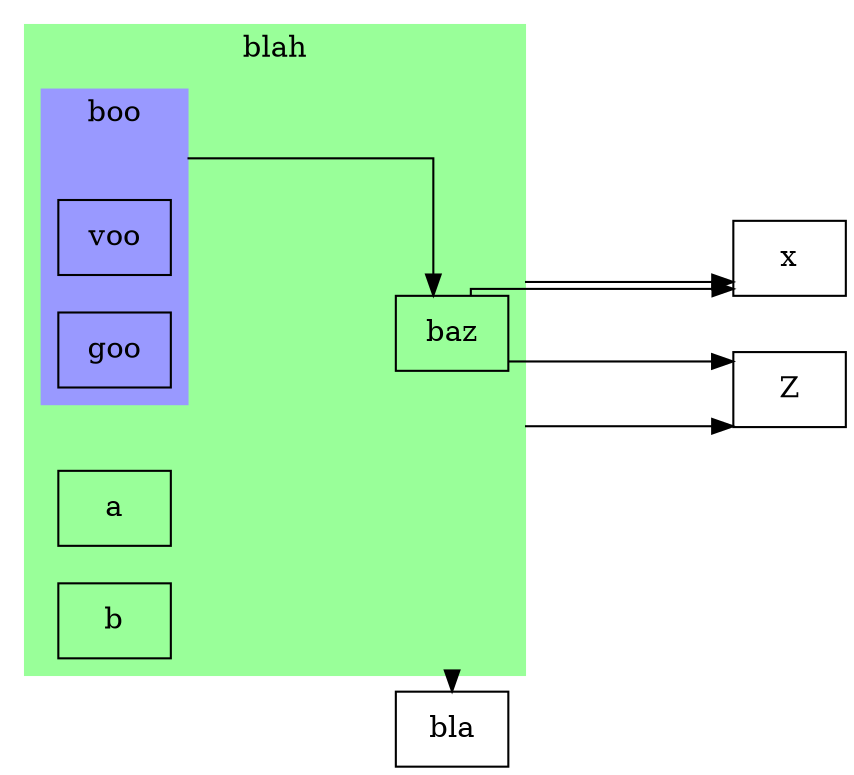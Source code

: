 digraph "test" {
overlap=false; 
splines=ortho; 
rankdir = LR; 
node [shape=box]; 
ranksep=1.5; 
compound=true; 
"baz";
"baz" -> "x" ; 
"baz" -> "Z" ; 
"bla";
subgraph "clusterblah" {
"blah" [shape=point style=invis];
label="blah";
style=filled;
color="0.33333334, 0.4, 1.0";
"a";
subgraph "clusterboo" {
"boo" [shape=point style=invis];
label="boo";
style=filled;
color="0.6666667, 0.4, 1.0";
"voo";
"goo";
                        }
"boo" -> "baz" [ltail="clusterboo";]; 
"b";
                        }
"blah" -> "x" [ltail="clusterblah";]; 
"blah" -> "bla" [ltail="clusterblah";]; 
"blah" -> "Z" [ltail="clusterblah";]; 

}
